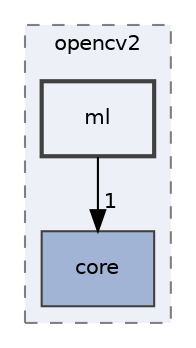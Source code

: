 digraph "P4ALL_OCR-TABLES/vendor/OpenCV/build/include/opencv2/ml"
{
 // LATEX_PDF_SIZE
  edge [fontname="Helvetica",fontsize="10",labelfontname="Helvetica",labelfontsize="10"];
  node [fontname="Helvetica",fontsize="10",shape=record];
  compound=true
  subgraph clusterdir_82e4f955188045376eca4cdd73edc36b {
    graph [ bgcolor="#edf0f7", pencolor="grey50", style="filled,dashed,", label="opencv2", fontname="Helvetica", fontsize="10", URL="dir_82e4f955188045376eca4cdd73edc36b.html"]
  dir_d0a90bd216adce98fc120e9c5b54a47b [shape=box, label="core", style="filled,", fillcolor="#a2b4d6", color="grey25", URL="dir_d0a90bd216adce98fc120e9c5b54a47b.html"];
  dir_be3da771138d7fd4b2d57f98326b072b [shape=box, label="ml", style="filled,bold,", fillcolor="#edf0f7", color="grey25", URL="dir_be3da771138d7fd4b2d57f98326b072b.html"];
  }
  dir_be3da771138d7fd4b2d57f98326b072b->dir_d0a90bd216adce98fc120e9c5b54a47b [headlabel="1", labeldistance=1.5 headhref="dir_000028_000006.html"];
}
